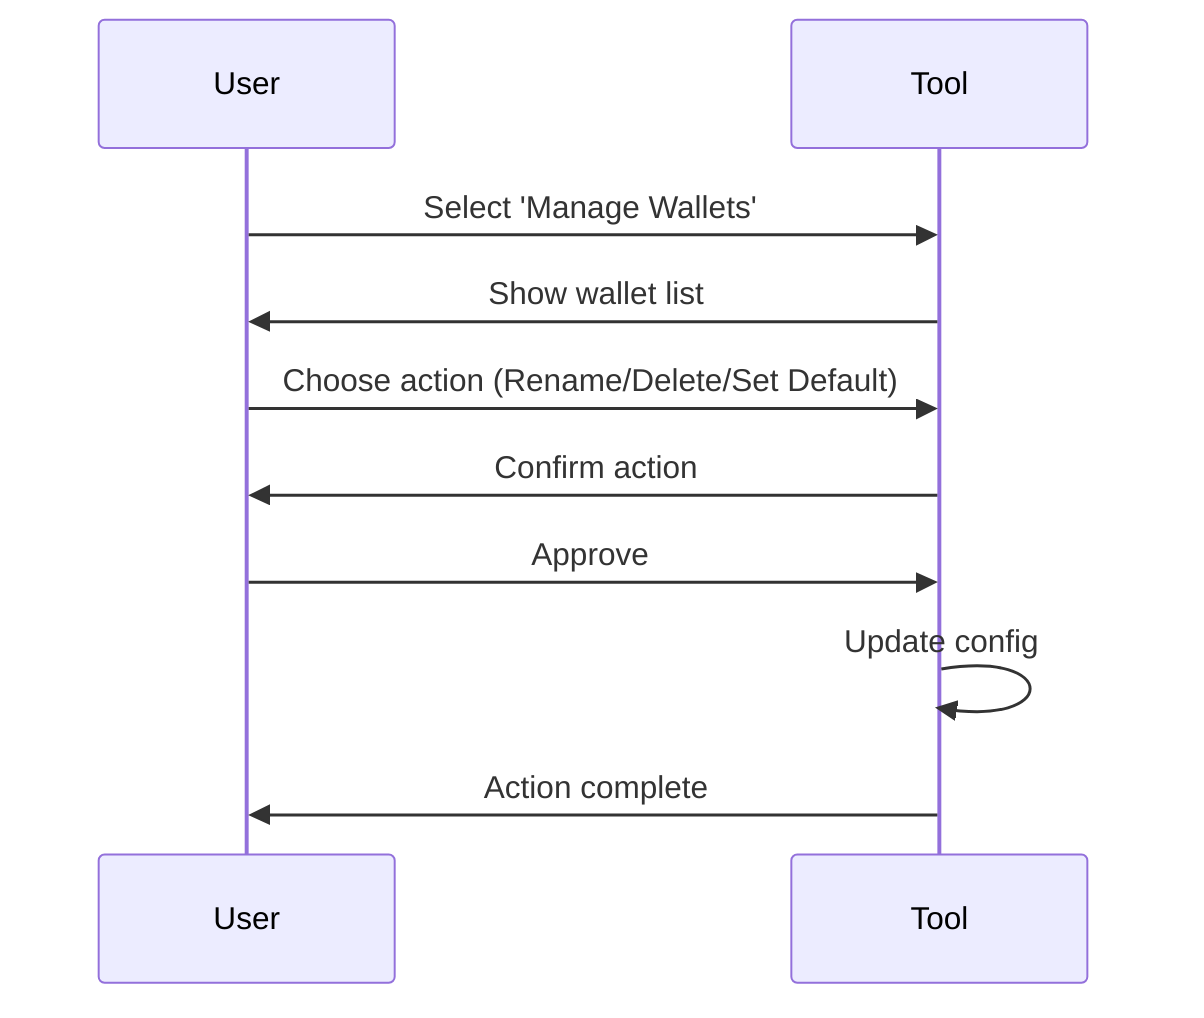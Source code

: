 sequenceDiagram
    participant User
    participant Tool
    User->>Tool: Select 'Manage Wallets'
    Tool->>User: Show wallet list
    User->>Tool: Choose action (Rename/Delete/Set Default)
    Tool->>User: Confirm action
    User->>Tool: Approve
    Tool->>Tool: Update config
    Tool->>User: Action complete